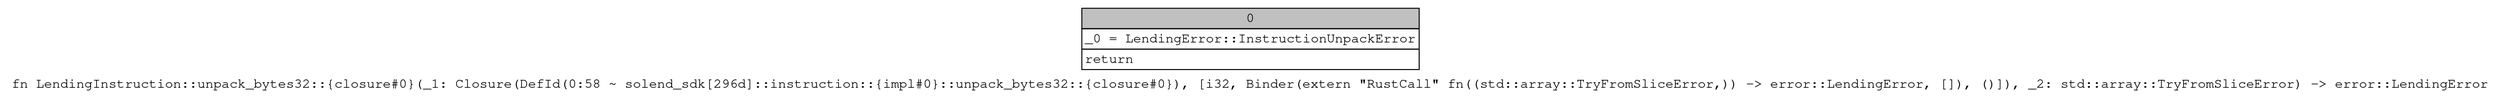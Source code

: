 digraph Mir_0_58 {
    graph [fontname="Courier, monospace"];
    node [fontname="Courier, monospace"];
    edge [fontname="Courier, monospace"];
    label=<fn LendingInstruction::unpack_bytes32::{closure#0}(_1: Closure(DefId(0:58 ~ solend_sdk[296d]::instruction::{impl#0}::unpack_bytes32::{closure#0}), [i32, Binder(extern &quot;RustCall&quot; fn((std::array::TryFromSliceError,)) -&gt; error::LendingError, []), ()]), _2: std::array::TryFromSliceError) -&gt; error::LendingError<br align="left"/>>;
    bb0__0_58 [shape="none", label=<<table border="0" cellborder="1" cellspacing="0"><tr><td bgcolor="gray" align="center" colspan="1">0</td></tr><tr><td align="left" balign="left">_0 = LendingError::InstructionUnpackError<br/></td></tr><tr><td align="left">return</td></tr></table>>];
}
